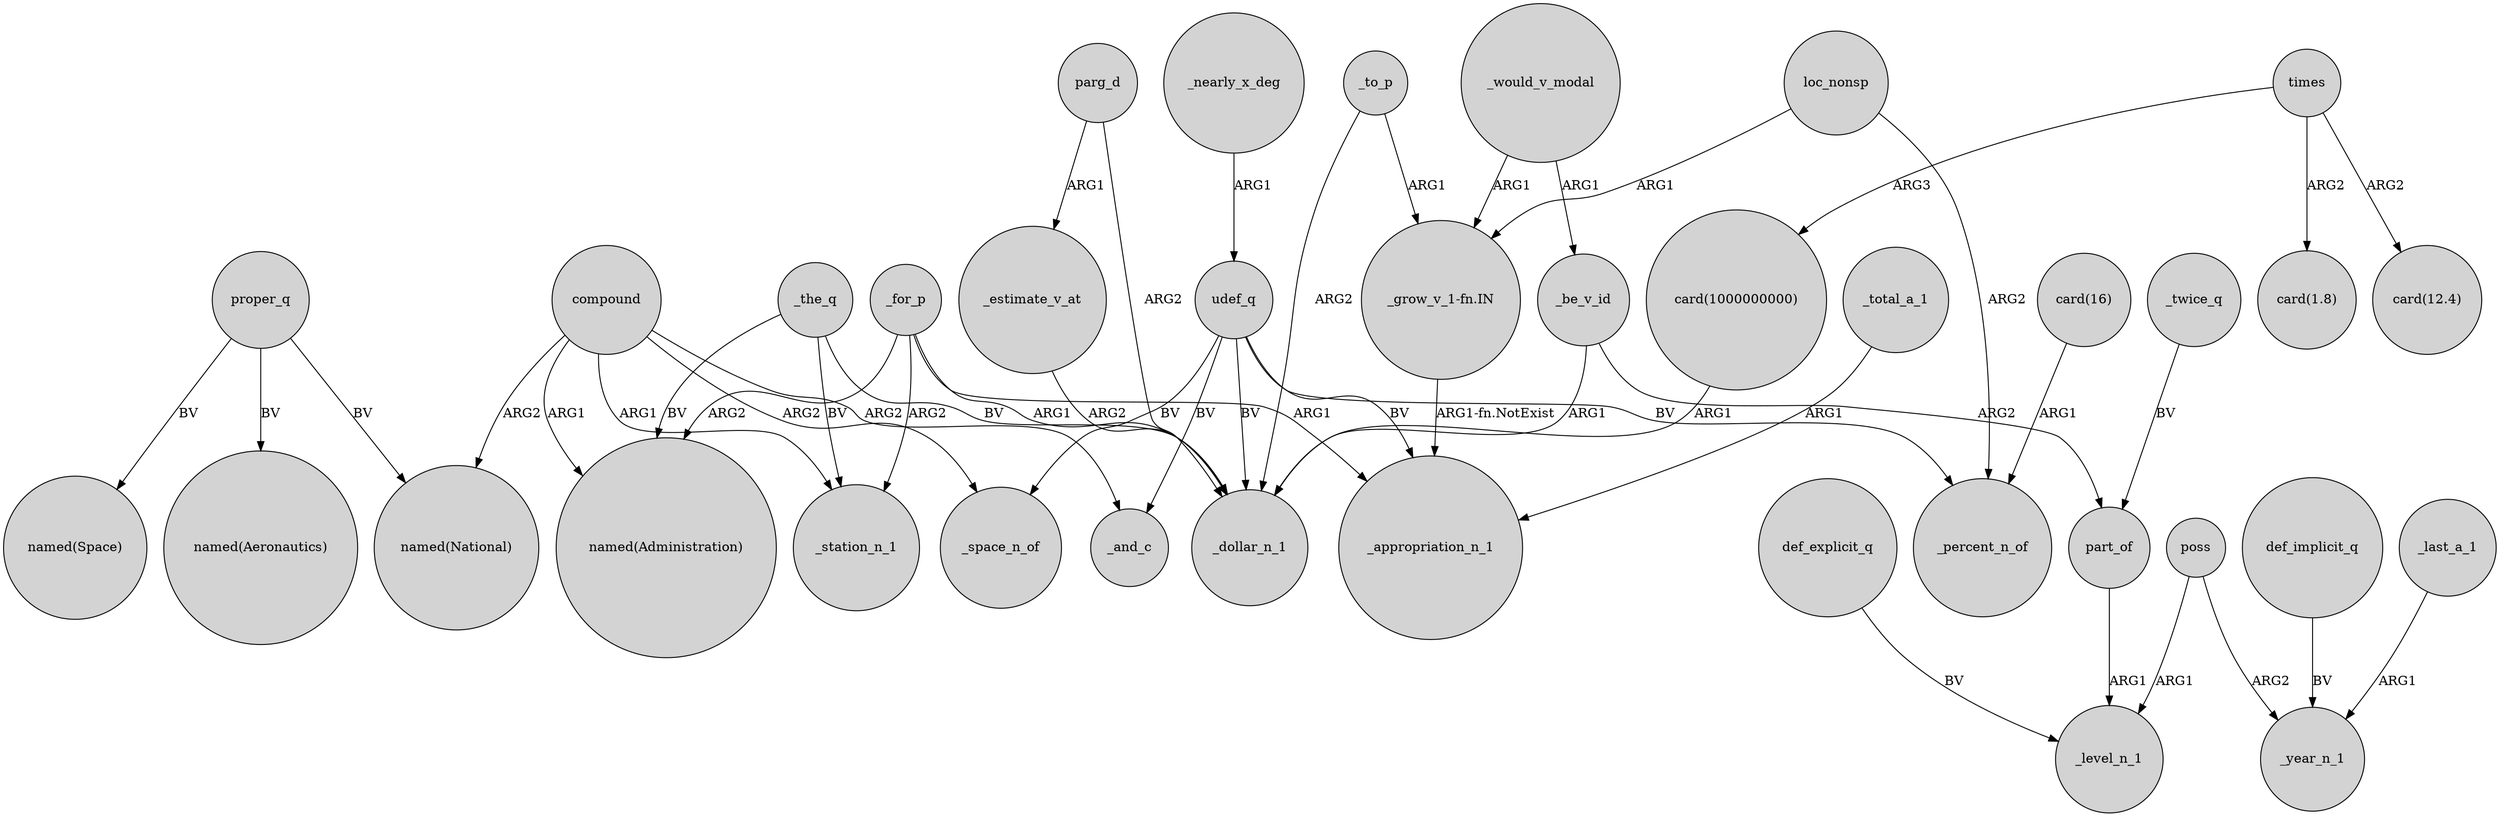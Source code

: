 digraph {
	node [shape=circle style=filled]
	proper_q -> "named(Aeronautics)" [label=BV]
	_for_p -> "named(Administration)" [label=ARG2]
	_to_p -> _dollar_n_1 [label=ARG2]
	_for_p -> _station_n_1 [label=ARG2]
	def_implicit_q -> _year_n_1 [label=BV]
	_be_v_id -> _dollar_n_1 [label=ARG1]
	poss -> _level_n_1 [label=ARG1]
	_for_p -> _appropriation_n_1 [label=ARG1]
	_the_q -> _dollar_n_1 [label=BV]
	_would_v_modal -> _be_v_id [label=ARG1]
	udef_q -> _appropriation_n_1 [label=BV]
	compound -> _space_n_of [label=ARG2]
	proper_q -> "named(Space)" [label=BV]
	_the_q -> _station_n_1 [label=BV]
	"card(16)" -> _percent_n_of [label=ARG1]
	times -> "card(1000000000)" [label=ARG3]
	compound -> "named(Administration)" [label=ARG1]
	compound -> "named(National)" [label=ARG2]
	compound -> _station_n_1 [label=ARG1]
	compound -> _and_c [label=ARG2]
	udef_q -> _space_n_of [label=BV]
	poss -> _year_n_1 [label=ARG2]
	_total_a_1 -> _appropriation_n_1 [label=ARG1]
	_the_q -> "named(Administration)" [label=BV]
	loc_nonsp -> _percent_n_of [label=ARG2]
	loc_nonsp -> "_grow_v_1-fn.IN" [label=ARG1]
	_to_p -> "_grow_v_1-fn.IN" [label=ARG1]
	times -> "card(1.8)" [label=ARG2]
	_for_p -> _dollar_n_1 [label=ARG1]
	_twice_q -> part_of [label=BV]
	_nearly_x_deg -> udef_q [label=ARG1]
	_last_a_1 -> _year_n_1 [label=ARG1]
	parg_d -> _dollar_n_1 [label=ARG2]
	parg_d -> _estimate_v_at [label=ARG1]
	proper_q -> "named(National)" [label=BV]
	def_explicit_q -> _level_n_1 [label=BV]
	udef_q -> _dollar_n_1 [label=BV]
	_would_v_modal -> "_grow_v_1-fn.IN" [label=ARG1]
	udef_q -> _percent_n_of [label=BV]
	"card(1000000000)" -> _dollar_n_1 [label=ARG1]
	_be_v_id -> part_of [label=ARG2]
	udef_q -> _and_c [label=BV]
	"_grow_v_1-fn.IN" -> _appropriation_n_1 [label="ARG1-fn.NotExist"]
	times -> "card(12.4)" [label=ARG2]
	part_of -> _level_n_1 [label=ARG1]
	_estimate_v_at -> _dollar_n_1 [label=ARG2]
}
